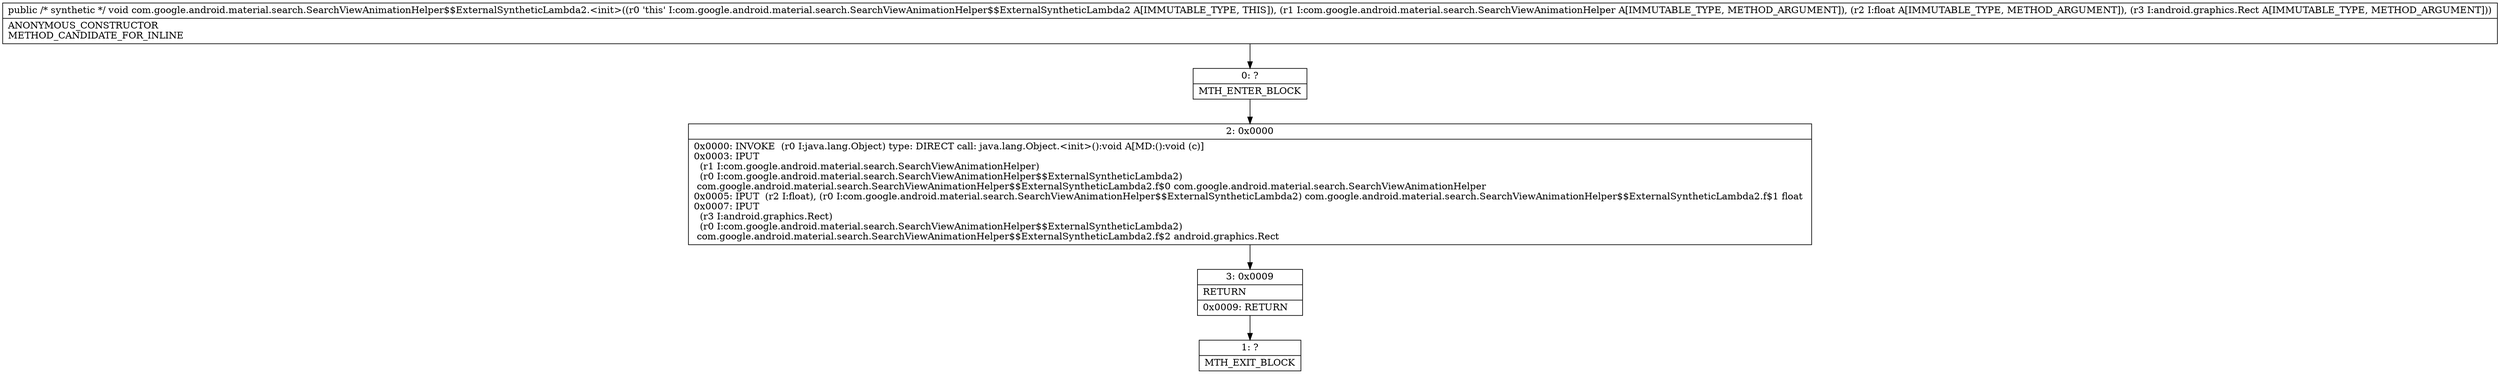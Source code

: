 digraph "CFG forcom.google.android.material.search.SearchViewAnimationHelper$$ExternalSyntheticLambda2.\<init\>(Lcom\/google\/android\/material\/search\/SearchViewAnimationHelper;FLandroid\/graphics\/Rect;)V" {
Node_0 [shape=record,label="{0\:\ ?|MTH_ENTER_BLOCK\l}"];
Node_2 [shape=record,label="{2\:\ 0x0000|0x0000: INVOKE  (r0 I:java.lang.Object) type: DIRECT call: java.lang.Object.\<init\>():void A[MD:():void (c)]\l0x0003: IPUT  \l  (r1 I:com.google.android.material.search.SearchViewAnimationHelper)\l  (r0 I:com.google.android.material.search.SearchViewAnimationHelper$$ExternalSyntheticLambda2)\l com.google.android.material.search.SearchViewAnimationHelper$$ExternalSyntheticLambda2.f$0 com.google.android.material.search.SearchViewAnimationHelper \l0x0005: IPUT  (r2 I:float), (r0 I:com.google.android.material.search.SearchViewAnimationHelper$$ExternalSyntheticLambda2) com.google.android.material.search.SearchViewAnimationHelper$$ExternalSyntheticLambda2.f$1 float \l0x0007: IPUT  \l  (r3 I:android.graphics.Rect)\l  (r0 I:com.google.android.material.search.SearchViewAnimationHelper$$ExternalSyntheticLambda2)\l com.google.android.material.search.SearchViewAnimationHelper$$ExternalSyntheticLambda2.f$2 android.graphics.Rect \l}"];
Node_3 [shape=record,label="{3\:\ 0x0009|RETURN\l|0x0009: RETURN   \l}"];
Node_1 [shape=record,label="{1\:\ ?|MTH_EXIT_BLOCK\l}"];
MethodNode[shape=record,label="{public \/* synthetic *\/ void com.google.android.material.search.SearchViewAnimationHelper$$ExternalSyntheticLambda2.\<init\>((r0 'this' I:com.google.android.material.search.SearchViewAnimationHelper$$ExternalSyntheticLambda2 A[IMMUTABLE_TYPE, THIS]), (r1 I:com.google.android.material.search.SearchViewAnimationHelper A[IMMUTABLE_TYPE, METHOD_ARGUMENT]), (r2 I:float A[IMMUTABLE_TYPE, METHOD_ARGUMENT]), (r3 I:android.graphics.Rect A[IMMUTABLE_TYPE, METHOD_ARGUMENT]))  | ANONYMOUS_CONSTRUCTOR\lMETHOD_CANDIDATE_FOR_INLINE\l}"];
MethodNode -> Node_0;Node_0 -> Node_2;
Node_2 -> Node_3;
Node_3 -> Node_1;
}

